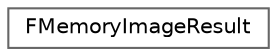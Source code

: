 digraph "Graphical Class Hierarchy"
{
 // INTERACTIVE_SVG=YES
 // LATEX_PDF_SIZE
  bgcolor="transparent";
  edge [fontname=Helvetica,fontsize=10,labelfontname=Helvetica,labelfontsize=10];
  node [fontname=Helvetica,fontsize=10,shape=box,height=0.2,width=0.4];
  rankdir="LR";
  Node0 [id="Node000000",label="FMemoryImageResult",height=0.2,width=0.4,color="grey40", fillcolor="white", style="filled",URL="$d5/d70/structFMemoryImageResult.html",tooltip=" "];
}
